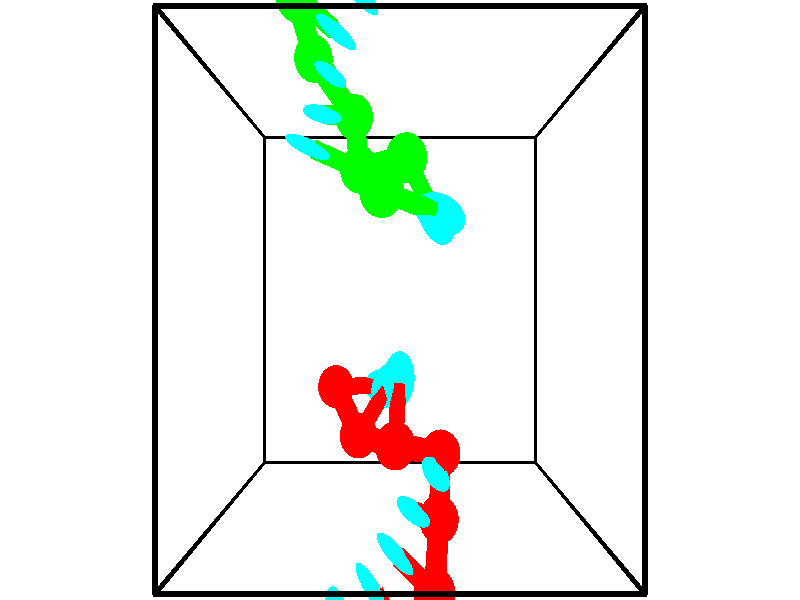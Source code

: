 // switches for output
#declare DRAW_BASES = 1; // possible values are 0, 1; only relevant for DNA ribbons
#declare DRAW_BASES_TYPE = 3; // possible values are 1, 2, 3; only relevant for DNA ribbons
#declare DRAW_FOG = 0; // set to 1 to enable fog

#include "colors.inc"

#include "transforms.inc"
background { rgb <1, 1, 1>}

#default {
   normal{
       ripples 0.25
       frequency 0.20
       turbulence 0.2
       lambda 5
   }
	finish {
		phong 0.1
		phong_size 40.
	}
}

// original window dimensions: 1024x640


// camera settings

camera {
	sky <-0, 1, 0>
	up <-0, 1, 0>
	right 1.6 * <1, 0, 0>
	location <2.5, 2.5, 11.1562>
	look_at <2.5, 2.5, 2.5>
	direction <0, 0, -8.6562>
	angle 67.0682
}


# declare cpy_camera_pos = <2.5, 2.5, 11.1562>;
# if (DRAW_FOG = 1)
fog {
	fog_type 2
	up vnormalize(cpy_camera_pos)
	color rgbt<1,1,1,0.3>
	distance 1e-5
	fog_alt 3e-3
	fog_offset 4
}
# end


// LIGHTS

# declare lum = 6;
global_settings {
	ambient_light rgb lum * <0.05, 0.05, 0.05>
	max_trace_level 15
}# declare cpy_direct_light_amount = 0.25;
light_source
{	1000 * <-1, -1, 1>,
	rgb lum * cpy_direct_light_amount
	parallel
}

light_source
{	1000 * <1, 1, -1>,
	rgb lum * cpy_direct_light_amount
	parallel
}

// strand 0

// nucleotide -1

// particle -1
sphere {
	<1.593118, 1.479792, 2.608766> 0.250000
	pigment { color rgbt <1,0,0,0> }
	no_shadow
}
cylinder {
	<1.993038, 1.486786, 2.604919>,  <2.232991, 1.490982, 2.602612>, 0.100000
	pigment { color rgbt <1,0,0,0> }
	no_shadow
}
cylinder {
	<1.993038, 1.486786, 2.604919>,  <1.593118, 1.479792, 2.608766>, 0.100000
	pigment { color rgbt <1,0,0,0> }
	no_shadow
}

// particle -1
sphere {
	<1.993038, 1.486786, 2.604919> 0.100000
	pigment { color rgbt <1,0,0,0> }
	no_shadow
}
sphere {
	0, 1
	scale<0.080000,0.200000,0.300000>
	matrix <0.008984, 0.035906, 0.999315,
		0.017809, -0.999202, 0.035742,
		0.999801, 0.017476, -0.009616,
		2.292979, 1.492032, 2.602035>
	pigment { color rgbt <0,1,1,0> }
	no_shadow
}
cylinder {
	<1.942888, 0.979337, 3.035326>,  <1.593118, 1.479792, 2.608766>, 0.130000
	pigment { color rgbt <1,0,0,0> }
	no_shadow
}

// nucleotide -1

// particle -1
sphere {
	<1.942888, 0.979337, 3.035326> 0.250000
	pigment { color rgbt <1,0,0,0> }
	no_shadow
}
cylinder {
	<2.173214, 1.304810, 3.003426>,  <2.311409, 1.500093, 2.984285>, 0.100000
	pigment { color rgbt <1,0,0,0> }
	no_shadow
}
cylinder {
	<2.173214, 1.304810, 3.003426>,  <1.942888, 0.979337, 3.035326>, 0.100000
	pigment { color rgbt <1,0,0,0> }
	no_shadow
}

// particle -1
sphere {
	<2.173214, 1.304810, 3.003426> 0.100000
	pigment { color rgbt <1,0,0,0> }
	no_shadow
}
sphere {
	0, 1
	scale<0.080000,0.200000,0.300000>
	matrix <0.052361, 0.060643, 0.996785,
		0.815902, -0.578139, -0.007686,
		0.575814, 0.813682, -0.079751,
		2.345958, 1.548914, 2.979500>
	pigment { color rgbt <0,1,1,0> }
	no_shadow
}
cylinder {
	<2.439956, 0.990554, 3.651644>,  <1.942888, 0.979337, 3.035326>, 0.130000
	pigment { color rgbt <1,0,0,0> }
	no_shadow
}

// nucleotide -1

// particle -1
sphere {
	<2.439956, 0.990554, 3.651644> 0.250000
	pigment { color rgbt <1,0,0,0> }
	no_shadow
}
cylinder {
	<2.467693, 1.373642, 3.539955>,  <2.484336, 1.603495, 3.472942>, 0.100000
	pigment { color rgbt <1,0,0,0> }
	no_shadow
}
cylinder {
	<2.467693, 1.373642, 3.539955>,  <2.439956, 0.990554, 3.651644>, 0.100000
	pigment { color rgbt <1,0,0,0> }
	no_shadow
}

// particle -1
sphere {
	<2.467693, 1.373642, 3.539955> 0.100000
	pigment { color rgbt <1,0,0,0> }
	no_shadow
}
sphere {
	0, 1
	scale<0.080000,0.200000,0.300000>
	matrix <0.171764, 0.264253, 0.949035,
		0.982695, -0.113769, -0.146177,
		0.069343, 0.957720, -0.279222,
		2.488496, 1.660958, 3.456189>
	pigment { color rgbt <0,1,1,0> }
	no_shadow
}
cylinder {
	<3.028634, 0.851009, 3.353741>,  <2.439956, 0.990554, 3.651644>, 0.130000
	pigment { color rgbt <1,0,0,0> }
	no_shadow
}

// nucleotide -1

// particle -1
sphere {
	<3.028634, 0.851009, 3.353741> 0.250000
	pigment { color rgbt <1,0,0,0> }
	no_shadow
}
cylinder {
	<2.968533, 0.817886, 3.747810>,  <2.932472, 0.798012, 3.984252>, 0.100000
	pigment { color rgbt <1,0,0,0> }
	no_shadow
}
cylinder {
	<2.968533, 0.817886, 3.747810>,  <3.028634, 0.851009, 3.353741>, 0.100000
	pigment { color rgbt <1,0,0,0> }
	no_shadow
}

// particle -1
sphere {
	<2.968533, 0.817886, 3.747810> 0.100000
	pigment { color rgbt <1,0,0,0> }
	no_shadow
}
sphere {
	0, 1
	scale<0.080000,0.200000,0.300000>
	matrix <-0.626121, -0.763208, -0.159644,
		0.765112, -0.640824, 0.062827,
		-0.150254, -0.082808, 0.985173,
		2.923456, 0.793044, 4.043363>
	pigment { color rgbt <0,1,1,0> }
	no_shadow
}
cylinder {
	<2.994907, 0.178049, 3.484206>,  <3.028634, 0.851009, 3.353741>, 0.130000
	pigment { color rgbt <1,0,0,0> }
	no_shadow
}

// nucleotide -1

// particle -1
sphere {
	<2.994907, 0.178049, 3.484206> 0.250000
	pigment { color rgbt <1,0,0,0> }
	no_shadow
}
cylinder {
	<2.803036, 0.317398, 3.806335>,  <2.687913, 0.401008, 3.999613>, 0.100000
	pigment { color rgbt <1,0,0,0> }
	no_shadow
}
cylinder {
	<2.803036, 0.317398, 3.806335>,  <2.994907, 0.178049, 3.484206>, 0.100000
	pigment { color rgbt <1,0,0,0> }
	no_shadow
}

// particle -1
sphere {
	<2.803036, 0.317398, 3.806335> 0.100000
	pigment { color rgbt <1,0,0,0> }
	no_shadow
}
sphere {
	0, 1
	scale<0.080000,0.200000,0.300000>
	matrix <-0.621885, -0.782457, -0.031934,
		0.619006, -0.516137, 0.591975,
		-0.479677, 0.348373, 0.805323,
		2.659132, 0.421910, 4.047933>
	pigment { color rgbt <0,1,1,0> }
	no_shadow
}
cylinder {
	<2.915250, -0.433860, 3.913374>,  <2.994907, 0.178049, 3.484206>, 0.130000
	pigment { color rgbt <1,0,0,0> }
	no_shadow
}

// nucleotide -1

// particle -1
sphere {
	<2.915250, -0.433860, 3.913374> 0.250000
	pigment { color rgbt <1,0,0,0> }
	no_shadow
}
cylinder {
	<2.648952, -0.164047, 4.040993>,  <2.489174, -0.002160, 4.117564>, 0.100000
	pigment { color rgbt <1,0,0,0> }
	no_shadow
}
cylinder {
	<2.648952, -0.164047, 4.040993>,  <2.915250, -0.433860, 3.913374>, 0.100000
	pigment { color rgbt <1,0,0,0> }
	no_shadow
}

// particle -1
sphere {
	<2.648952, -0.164047, 4.040993> 0.100000
	pigment { color rgbt <1,0,0,0> }
	no_shadow
}
sphere {
	0, 1
	scale<0.080000,0.200000,0.300000>
	matrix <-0.696134, -0.715407, 0.059918,
		0.268665, -0.182210, 0.945843,
		-0.665745, 0.674531, 0.319047,
		2.449229, 0.038312, 4.136707>
	pigment { color rgbt <0,1,1,0> }
	no_shadow
}
cylinder {
	<2.620001, -0.725876, 4.543709>,  <2.915250, -0.433860, 3.913374>, 0.130000
	pigment { color rgbt <1,0,0,0> }
	no_shadow
}

// nucleotide -1

// particle -1
sphere {
	<2.620001, -0.725876, 4.543709> 0.250000
	pigment { color rgbt <1,0,0,0> }
	no_shadow
}
cylinder {
	<2.371807, -0.453781, 4.387619>,  <2.222891, -0.290524, 4.293965>, 0.100000
	pigment { color rgbt <1,0,0,0> }
	no_shadow
}
cylinder {
	<2.371807, -0.453781, 4.387619>,  <2.620001, -0.725876, 4.543709>, 0.100000
	pigment { color rgbt <1,0,0,0> }
	no_shadow
}

// particle -1
sphere {
	<2.371807, -0.453781, 4.387619> 0.100000
	pigment { color rgbt <1,0,0,0> }
	no_shadow
}
sphere {
	0, 1
	scale<0.080000,0.200000,0.300000>
	matrix <-0.774644, -0.609163, 0.169845,
		-0.122175, 0.407672, 0.904918,
		-0.620484, 0.680238, -0.390225,
		2.185662, -0.249710, 4.270552>
	pigment { color rgbt <0,1,1,0> }
	no_shadow
}
cylinder {
	<1.948431, -0.897165, 4.858768>,  <2.620001, -0.725876, 4.543709>, 0.130000
	pigment { color rgbt <1,0,0,0> }
	no_shadow
}

// nucleotide -1

// particle -1
sphere {
	<1.948431, -0.897165, 4.858768> 0.250000
	pigment { color rgbt <1,0,0,0> }
	no_shadow
}
cylinder {
	<1.860615, -0.661026, 4.548080>,  <1.807925, -0.519343, 4.361668>, 0.100000
	pigment { color rgbt <1,0,0,0> }
	no_shadow
}
cylinder {
	<1.860615, -0.661026, 4.548080>,  <1.948431, -0.897165, 4.858768>, 0.100000
	pigment { color rgbt <1,0,0,0> }
	no_shadow
}

// particle -1
sphere {
	<1.860615, -0.661026, 4.548080> 0.100000
	pigment { color rgbt <1,0,0,0> }
	no_shadow
}
sphere {
	0, 1
	scale<0.080000,0.200000,0.300000>
	matrix <-0.812944, -0.550853, -0.188898,
		-0.539374, 0.589960, 0.600852,
		-0.219539, 0.590346, -0.776720,
		1.794753, -0.483922, 4.315064>
	pigment { color rgbt <0,1,1,0> }
	no_shadow
}
// strand 1

// nucleotide -1

// particle -1
sphere {
	<2.294804, 3.516255, 4.406601> 0.250000
	pigment { color rgbt <0,1,0,0> }
	no_shadow
}
cylinder {
	<2.673492, 3.400528, 4.350014>,  <2.900706, 3.331092, 4.316061>, 0.100000
	pigment { color rgbt <0,1,0,0> }
	no_shadow
}
cylinder {
	<2.673492, 3.400528, 4.350014>,  <2.294804, 3.516255, 4.406601>, 0.100000
	pigment { color rgbt <0,1,0,0> }
	no_shadow
}

// particle -1
sphere {
	<2.673492, 3.400528, 4.350014> 0.100000
	pigment { color rgbt <0,1,0,0> }
	no_shadow
}
sphere {
	0, 1
	scale<0.080000,0.200000,0.300000>
	matrix <-0.194408, -0.163198, -0.967250,
		0.256755, 0.943219, -0.210749,
		0.946722, -0.289317, -0.141468,
		2.957509, 3.313733, 4.307573>
	pigment { color rgbt <0,1,1,0> }
	no_shadow
}
cylinder {
	<2.576857, 3.927987, 3.880248>,  <2.294804, 3.516255, 4.406601>, 0.130000
	pigment { color rgbt <0,1,0,0> }
	no_shadow
}

// nucleotide -1

// particle -1
sphere {
	<2.576857, 3.927987, 3.880248> 0.250000
	pigment { color rgbt <0,1,0,0> }
	no_shadow
}
cylinder {
	<2.780525, 3.583923, 3.892075>,  <2.902726, 3.377486, 3.899171>, 0.100000
	pigment { color rgbt <0,1,0,0> }
	no_shadow
}
cylinder {
	<2.780525, 3.583923, 3.892075>,  <2.576857, 3.927987, 3.880248>, 0.100000
	pigment { color rgbt <0,1,0,0> }
	no_shadow
}

// particle -1
sphere {
	<2.780525, 3.583923, 3.892075> 0.100000
	pigment { color rgbt <0,1,0,0> }
	no_shadow
}
sphere {
	0, 1
	scale<0.080000,0.200000,0.300000>
	matrix <-0.217778, -0.161997, -0.962460,
		0.832658, 0.483617, -0.269807,
		0.509170, -0.860158, 0.029567,
		2.933276, 3.325876, 3.900945>
	pigment { color rgbt <0,1,1,0> }
	no_shadow
}
cylinder {
	<1.988840, 3.881063, 3.469192>,  <2.576857, 3.927987, 3.880248>, 0.130000
	pigment { color rgbt <0,1,0,0> }
	no_shadow
}

// nucleotide -1

// particle -1
sphere {
	<1.988840, 3.881063, 3.469192> 0.250000
	pigment { color rgbt <0,1,0,0> }
	no_shadow
}
cylinder {
	<1.642714, 3.983032, 3.641815>,  <1.435038, 4.044214, 3.745389>, 0.100000
	pigment { color rgbt <0,1,0,0> }
	no_shadow
}
cylinder {
	<1.642714, 3.983032, 3.641815>,  <1.988840, 3.881063, 3.469192>, 0.100000
	pigment { color rgbt <0,1,0,0> }
	no_shadow
}

// particle -1
sphere {
	<1.642714, 3.983032, 3.641815> 0.100000
	pigment { color rgbt <0,1,0,0> }
	no_shadow
}
sphere {
	0, 1
	scale<0.080000,0.200000,0.300000>
	matrix <0.387555, 0.886293, 0.253548,
		-0.317853, 0.386652, -0.865720,
		-0.865316, 0.254923, 0.431559,
		1.383119, 4.059509, 3.771283>
	pigment { color rgbt <0,1,1,0> }
	no_shadow
}
cylinder {
	<1.888542, 4.537033, 3.085378>,  <1.988840, 3.881063, 3.469192>, 0.130000
	pigment { color rgbt <0,1,0,0> }
	no_shadow
}

// nucleotide -1

// particle -1
sphere {
	<1.888542, 4.537033, 3.085378> 0.250000
	pigment { color rgbt <0,1,0,0> }
	no_shadow
}
cylinder {
	<1.690248, 4.468506, 3.425941>,  <1.571272, 4.427390, 3.630280>, 0.100000
	pigment { color rgbt <0,1,0,0> }
	no_shadow
}
cylinder {
	<1.690248, 4.468506, 3.425941>,  <1.888542, 4.537033, 3.085378>, 0.100000
	pigment { color rgbt <0,1,0,0> }
	no_shadow
}

// particle -1
sphere {
	<1.690248, 4.468506, 3.425941> 0.100000
	pigment { color rgbt <0,1,0,0> }
	no_shadow
}
sphere {
	0, 1
	scale<0.080000,0.200000,0.300000>
	matrix <0.292452, 0.890165, 0.349397,
		-0.817753, 0.422204, -0.391182,
		-0.495733, -0.171318, 0.851410,
		1.541528, 4.417110, 3.681364>
	pigment { color rgbt <0,1,1,0> }
	no_shadow
}
cylinder {
	<1.366908, 5.134362, 3.248944>,  <1.888542, 4.537033, 3.085378>, 0.130000
	pigment { color rgbt <0,1,0,0> }
	no_shadow
}

// nucleotide -1

// particle -1
sphere {
	<1.366908, 5.134362, 3.248944> 0.250000
	pigment { color rgbt <0,1,0,0> }
	no_shadow
}
cylinder {
	<1.529222, 4.941223, 3.559349>,  <1.626611, 4.825340, 3.745592>, 0.100000
	pigment { color rgbt <0,1,0,0> }
	no_shadow
}
cylinder {
	<1.529222, 4.941223, 3.559349>,  <1.366908, 5.134362, 3.248944>, 0.100000
	pigment { color rgbt <0,1,0,0> }
	no_shadow
}

// particle -1
sphere {
	<1.529222, 4.941223, 3.559349> 0.100000
	pigment { color rgbt <0,1,0,0> }
	no_shadow
}
sphere {
	0, 1
	scale<0.080000,0.200000,0.300000>
	matrix <0.494760, 0.829945, 0.257689,
		-0.768472, 0.279374, 0.575674,
		0.405786, -0.482847, 0.776013,
		1.650958, 4.796369, 3.792153>
	pigment { color rgbt <0,1,1,0> }
	no_shadow
}
cylinder {
	<1.240889, 5.571685, 3.833478>,  <1.366908, 5.134362, 3.248944>, 0.130000
	pigment { color rgbt <0,1,0,0> }
	no_shadow
}

// nucleotide -1

// particle -1
sphere {
	<1.240889, 5.571685, 3.833478> 0.250000
	pigment { color rgbt <0,1,0,0> }
	no_shadow
}
cylinder {
	<1.529917, 5.322052, 3.952415>,  <1.703334, 5.172272, 4.023778>, 0.100000
	pigment { color rgbt <0,1,0,0> }
	no_shadow
}
cylinder {
	<1.529917, 5.322052, 3.952415>,  <1.240889, 5.571685, 3.833478>, 0.100000
	pigment { color rgbt <0,1,0,0> }
	no_shadow
}

// particle -1
sphere {
	<1.529917, 5.322052, 3.952415> 0.100000
	pigment { color rgbt <0,1,0,0> }
	no_shadow
}
sphere {
	0, 1
	scale<0.080000,0.200000,0.300000>
	matrix <0.557279, 0.780371, 0.283656,
		-0.409063, -0.039258, 0.911661,
		0.722570, -0.624083, 0.297344,
		1.746688, 5.134827, 4.041619>
	pigment { color rgbt <0,1,1,0> }
	no_shadow
}
cylinder {
	<1.509393, 5.851735, 4.518946>,  <1.240889, 5.571685, 3.833478>, 0.130000
	pigment { color rgbt <0,1,0,0> }
	no_shadow
}

// nucleotide -1

// particle -1
sphere {
	<1.509393, 5.851735, 4.518946> 0.250000
	pigment { color rgbt <0,1,0,0> }
	no_shadow
}
cylinder {
	<1.802025, 5.610947, 4.390930>,  <1.977604, 5.466474, 4.314121>, 0.100000
	pigment { color rgbt <0,1,0,0> }
	no_shadow
}
cylinder {
	<1.802025, 5.610947, 4.390930>,  <1.509393, 5.851735, 4.518946>, 0.100000
	pigment { color rgbt <0,1,0,0> }
	no_shadow
}

// particle -1
sphere {
	<1.802025, 5.610947, 4.390930> 0.100000
	pigment { color rgbt <0,1,0,0> }
	no_shadow
}
sphere {
	0, 1
	scale<0.080000,0.200000,0.300000>
	matrix <0.673844, 0.567153, 0.473574,
		-0.103566, -0.562112, 0.820551,
		0.731579, -0.601970, -0.320038,
		2.021499, 5.430356, 4.294919>
	pigment { color rgbt <0,1,1,0> }
	no_shadow
}
cylinder {
	<2.050477, 5.798706, 5.121571>,  <1.509393, 5.851735, 4.518946>, 0.130000
	pigment { color rgbt <0,1,0,0> }
	no_shadow
}

// nucleotide -1

// particle -1
sphere {
	<2.050477, 5.798706, 5.121571> 0.250000
	pigment { color rgbt <0,1,0,0> }
	no_shadow
}
cylinder {
	<2.234772, 5.687683, 4.784363>,  <2.345349, 5.621069, 4.582038>, 0.100000
	pigment { color rgbt <0,1,0,0> }
	no_shadow
}
cylinder {
	<2.234772, 5.687683, 4.784363>,  <2.050477, 5.798706, 5.121571>, 0.100000
	pigment { color rgbt <0,1,0,0> }
	no_shadow
}

// particle -1
sphere {
	<2.234772, 5.687683, 4.784363> 0.100000
	pigment { color rgbt <0,1,0,0> }
	no_shadow
}
sphere {
	0, 1
	scale<0.080000,0.200000,0.300000>
	matrix <0.803228, 0.534456, 0.263024,
		0.377552, -0.798322, 0.469187,
		0.460738, -0.277558, -0.843020,
		2.372993, 5.604416, 4.531457>
	pigment { color rgbt <0,1,1,0> }
	no_shadow
}
// box output
cylinder {
	<0.000000, 0.000000, 0.000000>,  <5.000000, 0.000000, 0.000000>, 0.025000
	pigment { color rgbt <0,0,0,0> }
	no_shadow
}
cylinder {
	<0.000000, 0.000000, 0.000000>,  <0.000000, 5.000000, 0.000000>, 0.025000
	pigment { color rgbt <0,0,0,0> }
	no_shadow
}
cylinder {
	<0.000000, 0.000000, 0.000000>,  <0.000000, 0.000000, 5.000000>, 0.025000
	pigment { color rgbt <0,0,0,0> }
	no_shadow
}
cylinder {
	<5.000000, 5.000000, 5.000000>,  <0.000000, 5.000000, 5.000000>, 0.025000
	pigment { color rgbt <0,0,0,0> }
	no_shadow
}
cylinder {
	<5.000000, 5.000000, 5.000000>,  <5.000000, 0.000000, 5.000000>, 0.025000
	pigment { color rgbt <0,0,0,0> }
	no_shadow
}
cylinder {
	<5.000000, 5.000000, 5.000000>,  <5.000000, 5.000000, 0.000000>, 0.025000
	pigment { color rgbt <0,0,0,0> }
	no_shadow
}
cylinder {
	<0.000000, 0.000000, 5.000000>,  <0.000000, 5.000000, 5.000000>, 0.025000
	pigment { color rgbt <0,0,0,0> }
	no_shadow
}
cylinder {
	<0.000000, 0.000000, 5.000000>,  <5.000000, 0.000000, 5.000000>, 0.025000
	pigment { color rgbt <0,0,0,0> }
	no_shadow
}
cylinder {
	<5.000000, 5.000000, 0.000000>,  <0.000000, 5.000000, 0.000000>, 0.025000
	pigment { color rgbt <0,0,0,0> }
	no_shadow
}
cylinder {
	<5.000000, 5.000000, 0.000000>,  <5.000000, 0.000000, 0.000000>, 0.025000
	pigment { color rgbt <0,0,0,0> }
	no_shadow
}
cylinder {
	<5.000000, 0.000000, 5.000000>,  <5.000000, 0.000000, 0.000000>, 0.025000
	pigment { color rgbt <0,0,0,0> }
	no_shadow
}
cylinder {
	<0.000000, 5.000000, 0.000000>,  <0.000000, 5.000000, 5.000000>, 0.025000
	pigment { color rgbt <0,0,0,0> }
	no_shadow
}
// end of box output
